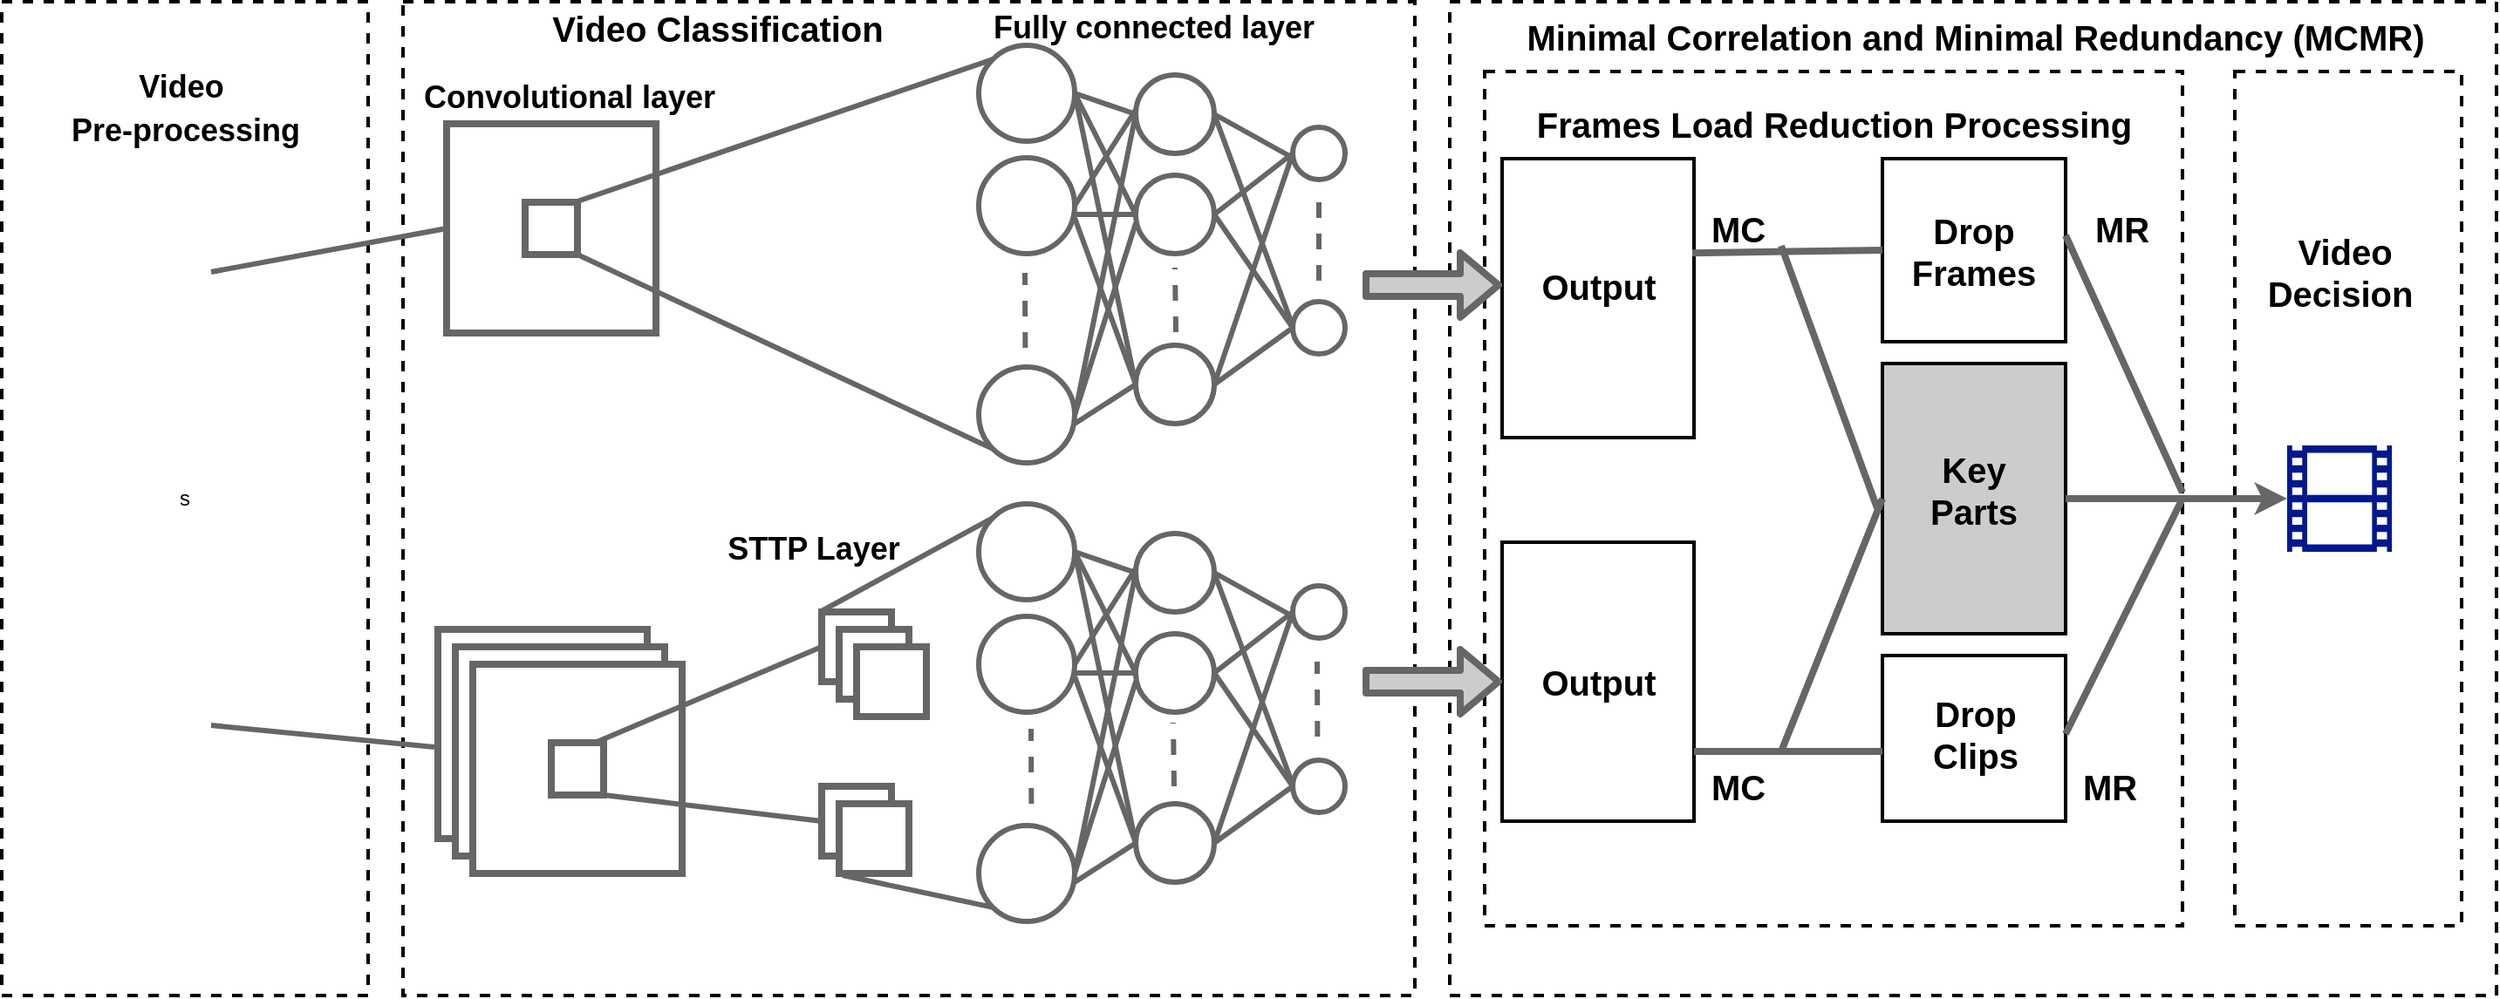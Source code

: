 <mxfile version="12.3.9" type="github" pages="1">
  <diagram id="9aRQ_FJ3pqlZN3OCUV4T" name="Page-1">
    <mxGraphModel dx="1422" dy="713" grid="1" gridSize="10" guides="1" tooltips="1" connect="1" arrows="1" fold="1" page="1" pageScale="1" pageWidth="850" pageHeight="1100" math="0" shadow="0">
      <root>
        <mxCell id="0"/>
        <mxCell id="1" parent="0"/>
        <mxCell id="SgzHFonspakYT7Ol492Q-2" value="s" style="rounded=0;whiteSpace=wrap;html=1;dashed=1;strokeWidth=2;" parent="1" vertex="1">
          <mxGeometry x="10" y="20" width="210" height="570" as="geometry"/>
        </mxCell>
        <mxCell id="SgzHFonspakYT7Ol492Q-4" value="" style="rounded=0;whiteSpace=wrap;html=1;dashed=1;strokeWidth=2;" parent="1" vertex="1">
          <mxGeometry x="240" y="20" width="580" height="570" as="geometry"/>
        </mxCell>
        <mxCell id="SgzHFonspakYT7Ol492Q-5" value="" style="rounded=0;whiteSpace=wrap;html=1;dashed=1;strokeWidth=2;" parent="1" vertex="1">
          <mxGeometry x="840" y="20" width="600" height="570" as="geometry"/>
        </mxCell>
        <mxCell id="SgzHFonspakYT7Ol492Q-6" value="" style="shape=image;html=1;verticalAlign=top;verticalLabelPosition=bottom;labelBackgroundColor=#ffffff;imageAspect=0;aspect=fixed;image=https://cdn1.iconfinder.com/data/icons/material-core/18/theaters-128.png;dashed=1;strokeWidth=2;" parent="1" vertex="1">
          <mxGeometry x="80" y="150" width="50" height="50" as="geometry"/>
        </mxCell>
        <mxCell id="SgzHFonspakYT7Ol492Q-7" value="" style="shape=image;html=1;verticalAlign=top;verticalLabelPosition=bottom;labelBackgroundColor=#ffffff;imageAspect=0;aspect=fixed;image=https://cdn1.iconfinder.com/data/icons/material-core/18/theaters-128.png;dashed=1;strokeWidth=2;" parent="1" vertex="1">
          <mxGeometry x="80" y="215" width="50" height="50" as="geometry"/>
        </mxCell>
        <mxCell id="SgzHFonspakYT7Ol492Q-8" value="" style="shape=image;html=1;verticalAlign=top;verticalLabelPosition=bottom;labelBackgroundColor=#ffffff;imageAspect=0;aspect=fixed;image=https://cdn1.iconfinder.com/data/icons/material-core/18/theaters-128.png;dashed=1;strokeWidth=2;" parent="1" vertex="1">
          <mxGeometry x="80" y="280" width="50" height="50" as="geometry"/>
        </mxCell>
        <mxCell id="SgzHFonspakYT7Ol492Q-10" value="" style="shape=image;html=1;verticalAlign=top;verticalLabelPosition=bottom;labelBackgroundColor=#ffffff;imageAspect=0;aspect=fixed;image=https://cdn1.iconfinder.com/data/icons/material-core/18/theaters-128.png;dashed=1;strokeWidth=2;" parent="1" vertex="1">
          <mxGeometry x="80" y="345" width="50" height="50" as="geometry"/>
        </mxCell>
        <mxCell id="SgzHFonspakYT7Ol492Q-11" value="" style="shape=image;html=1;verticalAlign=top;verticalLabelPosition=bottom;labelBackgroundColor=#ffffff;imageAspect=0;aspect=fixed;image=https://cdn1.iconfinder.com/data/icons/material-core/18/theaters-128.png;dashed=1;strokeWidth=2;" parent="1" vertex="1">
          <mxGeometry x="80" y="410" width="50" height="50" as="geometry"/>
        </mxCell>
        <mxCell id="SgzHFonspakYT7Ol492Q-12" value="&lt;b&gt;&lt;font style=&quot;font-size: 18px&quot;&gt;Video&amp;nbsp;&lt;br&gt;Pre-processing&lt;/font&gt;&lt;/b&gt;" style="text;html=1;resizable=0;autosize=1;align=center;verticalAlign=middle;points=[];fillColor=none;strokeColor=none;rounded=0;dashed=1;fontSize=20;" parent="1" vertex="1">
          <mxGeometry x="40" y="50" width="150" height="60" as="geometry"/>
        </mxCell>
        <mxCell id="SgzHFonspakYT7Ol492Q-15" value="" style="rounded=0;whiteSpace=wrap;html=1;dashed=1;strokeWidth=2;" parent="1" vertex="1">
          <mxGeometry x="1290" y="60" width="130" height="490" as="geometry"/>
        </mxCell>
        <mxCell id="SgzHFonspakYT7Ol492Q-16" value="" style="rounded=0;whiteSpace=wrap;html=1;dashed=1;strokeWidth=2;" parent="1" vertex="1">
          <mxGeometry x="860" y="60" width="400" height="490" as="geometry"/>
        </mxCell>
        <mxCell id="SgzHFonspakYT7Ol492Q-17" value="" style="aspect=fixed;pointerEvents=1;shadow=0;dashed=0;html=1;strokeColor=none;labelPosition=center;verticalLabelPosition=bottom;verticalAlign=top;align=center;fillColor=#00188D;shape=mxgraph.mscae.general.video" parent="1" vertex="1">
          <mxGeometry x="1320" y="274.5" width="60" height="61" as="geometry"/>
        </mxCell>
        <mxCell id="SgzHFonspakYT7Ol492Q-18" value="&lt;b&gt;&amp;nbsp;Video &lt;br&gt;Decision&lt;br&gt;&lt;/b&gt;" style="text;html=1;resizable=0;autosize=1;align=center;verticalAlign=middle;points=[];fillColor=none;strokeColor=none;rounded=0;dashed=1;fontSize=20;" parent="1" vertex="1">
          <mxGeometry x="1300" y="150" width="100" height="50" as="geometry"/>
        </mxCell>
        <mxCell id="SgzHFonspakYT7Ol492Q-19" value="" style="rounded=0;whiteSpace=wrap;html=1;strokeWidth=2;" parent="1" vertex="1">
          <mxGeometry x="870" y="110" width="110" height="160" as="geometry"/>
        </mxCell>
        <mxCell id="SgzHFonspakYT7Ol492Q-20" value="" style="rounded=0;whiteSpace=wrap;html=1;strokeWidth=2;" parent="1" vertex="1">
          <mxGeometry x="870" y="330" width="110" height="160" as="geometry"/>
        </mxCell>
        <mxCell id="SgzHFonspakYT7Ol492Q-21" value="" style="rounded=0;whiteSpace=wrap;html=1;strokeWidth=2;fillColor=#CCCCCC;" parent="1" vertex="1">
          <mxGeometry x="1088" y="227.5" width="105" height="155" as="geometry"/>
        </mxCell>
        <mxCell id="SgzHFonspakYT7Ol492Q-22" value="" style="rounded=0;whiteSpace=wrap;html=1;strokeWidth=2;" parent="1" vertex="1">
          <mxGeometry x="1088" y="395" width="105" height="95" as="geometry"/>
        </mxCell>
        <mxCell id="SgzHFonspakYT7Ol492Q-23" value="" style="rounded=0;whiteSpace=wrap;html=1;strokeWidth=2;" parent="1" vertex="1">
          <mxGeometry x="1088" y="110" width="105" height="105" as="geometry"/>
        </mxCell>
        <mxCell id="SgzHFonspakYT7Ol492Q-24" value="&lt;font style=&quot;font-size: 20px&quot;&gt;&lt;b&gt;Drop&lt;br&gt;Frames&lt;/b&gt;&lt;/font&gt;" style="text;html=1;resizable=0;autosize=1;align=center;verticalAlign=middle;points=[];fillColor=none;strokeColor=none;rounded=0;dashed=1;" parent="1" vertex="1">
          <mxGeometry x="1095" y="142.5" width="90" height="40" as="geometry"/>
        </mxCell>
        <mxCell id="SgzHFonspakYT7Ol492Q-25" value="&lt;font style=&quot;font-size: 20px&quot;&gt;&lt;b&gt;Drop&lt;br&gt;Clips&lt;/b&gt;&lt;/font&gt;" style="text;html=1;resizable=0;autosize=1;align=center;verticalAlign=middle;points=[];fillColor=none;strokeColor=none;rounded=0;" parent="1" vertex="1">
          <mxGeometry x="1110.5" y="420" width="60" height="40" as="geometry"/>
        </mxCell>
        <mxCell id="SgzHFonspakYT7Ol492Q-26" value="&lt;font style=&quot;font-size: 20px&quot;&gt;&lt;b&gt;Key &lt;br&gt;Parts&lt;/b&gt;&lt;/font&gt;" style="text;html=1;resizable=0;autosize=1;align=center;verticalAlign=middle;points=[];fillColor=none;strokeColor=none;rounded=0;" parent="1" vertex="1">
          <mxGeometry x="1105" y="280" width="70" height="40" as="geometry"/>
        </mxCell>
        <mxCell id="SgzHFonspakYT7Ol492Q-27" value="" style="endArrow=classic;html=1;entryX=0;entryY=0.5;entryDx=0;entryDy=0;entryPerimeter=0;strokeWidth=4;strokeColor=#666666;" parent="1" target="SgzHFonspakYT7Ol492Q-17" edge="1">
          <mxGeometry width="50" height="50" relative="1" as="geometry">
            <mxPoint x="1193" y="305" as="sourcePoint"/>
            <mxPoint x="1243" y="255" as="targetPoint"/>
            <Array as="points"/>
          </mxGeometry>
        </mxCell>
        <mxCell id="SgzHFonspakYT7Ol492Q-29" value="" style="endArrow=none;html=1;strokeColor=#666666;strokeWidth=4;" parent="1" edge="1">
          <mxGeometry width="50" height="50" relative="1" as="geometry">
            <mxPoint x="1193" y="154" as="sourcePoint"/>
            <mxPoint x="1260" y="301.5" as="targetPoint"/>
          </mxGeometry>
        </mxCell>
        <mxCell id="SgzHFonspakYT7Ol492Q-30" value="" style="endArrow=none;html=1;strokeColor=#666666;strokeWidth=4;" parent="1" edge="1">
          <mxGeometry width="50" height="50" relative="1" as="geometry">
            <mxPoint x="1193" y="440" as="sourcePoint"/>
            <mxPoint x="1260" y="305" as="targetPoint"/>
          </mxGeometry>
        </mxCell>
        <mxCell id="SgzHFonspakYT7Ol492Q-33" value="" style="endArrow=none;html=1;strokeColor=#666666;strokeWidth=4;entryX=0;entryY=0.5;entryDx=0;entryDy=0;exitX=0.991;exitY=0.338;exitDx=0;exitDy=0;exitPerimeter=0;" parent="1" source="SgzHFonspakYT7Ol492Q-19" target="SgzHFonspakYT7Ol492Q-23" edge="1">
          <mxGeometry width="50" height="50" relative="1" as="geometry">
            <mxPoint x="980" y="192.5" as="sourcePoint"/>
            <mxPoint x="1030" y="142.5" as="targetPoint"/>
          </mxGeometry>
        </mxCell>
        <mxCell id="SgzHFonspakYT7Ol492Q-34" value="" style="endArrow=none;html=1;strokeColor=#666666;strokeWidth=4;exitX=1;exitY=0.75;exitDx=0;exitDy=0;" parent="1" source="SgzHFonspakYT7Ol492Q-20" edge="1">
          <mxGeometry width="50" height="50" relative="1" as="geometry">
            <mxPoint x="1038" y="500" as="sourcePoint"/>
            <mxPoint x="1088" y="450" as="targetPoint"/>
          </mxGeometry>
        </mxCell>
        <mxCell id="SgzHFonspakYT7Ol492Q-35" value="" style="endArrow=none;html=1;strokeColor=#666666;strokeWidth=4;" parent="1" edge="1">
          <mxGeometry width="50" height="50" relative="1" as="geometry">
            <mxPoint x="1030" y="450" as="sourcePoint"/>
            <mxPoint x="1088" y="305" as="targetPoint"/>
          </mxGeometry>
        </mxCell>
        <mxCell id="SgzHFonspakYT7Ol492Q-36" value="" style="endArrow=none;html=1;strokeColor=#666666;strokeWidth=4;" parent="1" edge="1">
          <mxGeometry width="50" height="50" relative="1" as="geometry">
            <mxPoint x="1030" y="160" as="sourcePoint"/>
            <mxPoint x="1085" y="310.5" as="targetPoint"/>
          </mxGeometry>
        </mxCell>
        <mxCell id="SgzHFonspakYT7Ol492Q-37" value="&lt;b&gt;&lt;font style=&quot;font-size: 20px&quot;&gt;MC&lt;/font&gt;&lt;/b&gt;" style="text;html=1;resizable=0;autosize=1;align=center;verticalAlign=middle;points=[];fillColor=none;strokeColor=none;rounded=0;" parent="1" vertex="1">
          <mxGeometry x="980" y="460" width="50" height="20" as="geometry"/>
        </mxCell>
        <mxCell id="SgzHFonspakYT7Ol492Q-38" value="&lt;b&gt;&lt;font style=&quot;font-size: 20px&quot;&gt;MC&lt;/font&gt;&lt;/b&gt;" style="text;html=1;resizable=0;autosize=1;align=center;verticalAlign=middle;points=[];fillColor=none;strokeColor=none;rounded=0;" parent="1" vertex="1">
          <mxGeometry x="980" y="140" width="50" height="20" as="geometry"/>
        </mxCell>
        <mxCell id="SgzHFonspakYT7Ol492Q-39" value="&lt;b&gt;&lt;font style=&quot;font-size: 20px&quot;&gt;Minimal Correlation and Minimal Redundancy (MCMR)&lt;/font&gt;&lt;/b&gt;" style="text;html=1;resizable=0;autosize=1;align=center;verticalAlign=middle;points=[];fillColor=none;strokeColor=none;rounded=0;" parent="1" vertex="1">
          <mxGeometry x="875.5" y="30" width="530" height="20" as="geometry"/>
        </mxCell>
        <mxCell id="SgzHFonspakYT7Ol492Q-40" value="&lt;b&gt;&lt;font style=&quot;font-size: 20px&quot;&gt;MR&lt;/font&gt;&lt;/b&gt;" style="text;html=1;resizable=0;autosize=1;align=center;verticalAlign=middle;points=[];fillColor=none;strokeColor=none;rounded=0;" parent="1" vertex="1">
          <mxGeometry x="1200" y="140" width="50" height="20" as="geometry"/>
        </mxCell>
        <mxCell id="SgzHFonspakYT7Ol492Q-41" value="&lt;b&gt;&lt;font style=&quot;font-size: 20px&quot;&gt;MR&lt;/font&gt;&lt;/b&gt;" style="text;html=1;resizable=0;autosize=1;align=center;verticalAlign=middle;points=[];fillColor=none;strokeColor=none;rounded=0;" parent="1" vertex="1">
          <mxGeometry x="1193" y="460" width="50" height="20" as="geometry"/>
        </mxCell>
        <mxCell id="SgzHFonspakYT7Ol492Q-42" value="&lt;b&gt;&lt;font style=&quot;font-size: 20px&quot;&gt;Frames Load Reduction Processing&lt;br&gt;&lt;/font&gt;&lt;/b&gt;" style="text;html=1;resizable=0;autosize=1;align=center;verticalAlign=middle;points=[];fillColor=none;strokeColor=none;rounded=0;" parent="1" vertex="1">
          <mxGeometry x="880" y="80" width="360" height="20" as="geometry"/>
        </mxCell>
        <mxCell id="SgzHFonspakYT7Ol492Q-43" value="&lt;font style=&quot;font-size: 20px&quot;&gt;&lt;b&gt;Output&lt;/b&gt;&lt;/font&gt;" style="text;html=1;resizable=0;autosize=1;align=center;verticalAlign=middle;points=[];fillColor=none;strokeColor=none;rounded=0;" parent="1" vertex="1">
          <mxGeometry x="885" y="172.5" width="80" height="20" as="geometry"/>
        </mxCell>
        <mxCell id="SgzHFonspakYT7Ol492Q-44" value="&lt;font style=&quot;font-size: 20px&quot;&gt;&lt;b&gt;Output&lt;/b&gt;&lt;/font&gt;" style="text;html=1;resizable=0;autosize=1;align=center;verticalAlign=middle;points=[];fillColor=none;strokeColor=none;rounded=0;" parent="1" vertex="1">
          <mxGeometry x="885" y="400" width="80" height="20" as="geometry"/>
        </mxCell>
        <mxCell id="SgzHFonspakYT7Ol492Q-45" value="" style="shape=flexArrow;endArrow=classic;html=1;strokeColor=#666666;strokeWidth=4;entryX=0;entryY=0.5;entryDx=0;entryDy=0;fillColor=#CCCCCC;" parent="1" target="SgzHFonspakYT7Ol492Q-20" edge="1">
          <mxGeometry width="50" height="50" relative="1" as="geometry">
            <mxPoint x="790" y="410" as="sourcePoint"/>
            <mxPoint x="670" y="274.5" as="targetPoint"/>
          </mxGeometry>
        </mxCell>
        <mxCell id="SgzHFonspakYT7Ol492Q-46" value="" style="shape=flexArrow;endArrow=classic;html=1;strokeColor=#666666;strokeWidth=4;entryX=0;entryY=0.5;entryDx=0;entryDy=0;fillColor=#CCCCCC;" parent="1" edge="1">
          <mxGeometry width="50" height="50" relative="1" as="geometry">
            <mxPoint x="790" y="182.5" as="sourcePoint"/>
            <mxPoint x="870" y="182.5" as="targetPoint"/>
          </mxGeometry>
        </mxCell>
        <mxCell id="x2tbQ2j6N7TAunjilf-A-1" value="" style="rounded=0;whiteSpace=wrap;html=1;strokeWidth=4;strokeColor=#666666;" parent="1" vertex="1">
          <mxGeometry x="260" y="380" width="120" height="120" as="geometry"/>
        </mxCell>
        <mxCell id="x2tbQ2j6N7TAunjilf-A-2" value="" style="rounded=0;whiteSpace=wrap;html=1;strokeWidth=4;strokeColor=#666666;" parent="1" vertex="1">
          <mxGeometry x="270" y="390" width="120" height="120" as="geometry"/>
        </mxCell>
        <mxCell id="x2tbQ2j6N7TAunjilf-A-3" value="" style="rounded=0;whiteSpace=wrap;html=1;strokeWidth=4;strokeColor=#666666;" parent="1" vertex="1">
          <mxGeometry x="280" y="400" width="120" height="120" as="geometry"/>
        </mxCell>
        <mxCell id="x2tbQ2j6N7TAunjilf-A-4" value="" style="rounded=0;whiteSpace=wrap;html=1;strokeWidth=4;strokeColor=#666666;" parent="1" vertex="1">
          <mxGeometry x="265" y="90" width="120" height="120" as="geometry"/>
        </mxCell>
        <mxCell id="x2tbQ2j6N7TAunjilf-A-5" value="" style="rounded=0;whiteSpace=wrap;html=1;strokeWidth=4;strokeColor=#666666;" parent="1" vertex="1">
          <mxGeometry x="325" y="445" width="30" height="30" as="geometry"/>
        </mxCell>
        <mxCell id="x2tbQ2j6N7TAunjilf-A-6" value="" style="rounded=0;whiteSpace=wrap;html=1;strokeWidth=4;strokeColor=#666666;" parent="1" vertex="1">
          <mxGeometry x="310" y="135" width="30" height="30" as="geometry"/>
        </mxCell>
        <mxCell id="x2tbQ2j6N7TAunjilf-A-8" value="" style="endArrow=none;html=1;strokeColor=#666666;strokeWidth=3;exitX=1;exitY=0.5;exitDx=0;exitDy=0;entryX=0;entryY=0.5;entryDx=0;entryDy=0;" parent="1" source="SgzHFonspakYT7Ol492Q-6" target="x2tbQ2j6N7TAunjilf-A-4" edge="1">
          <mxGeometry width="50" height="50" relative="1" as="geometry">
            <mxPoint x="220" y="285" as="sourcePoint"/>
            <mxPoint x="278" y="140" as="targetPoint"/>
          </mxGeometry>
        </mxCell>
        <mxCell id="x2tbQ2j6N7TAunjilf-A-9" value="" style="endArrow=none;html=1;strokeColor=#666666;strokeWidth=3;exitX=1;exitY=0.5;exitDx=0;exitDy=0;" parent="1" source="SgzHFonspakYT7Ol492Q-11" edge="1">
          <mxGeometry width="50" height="50" relative="1" as="geometry">
            <mxPoint x="200" y="592.5" as="sourcePoint"/>
            <mxPoint x="258" y="447.5" as="targetPoint"/>
          </mxGeometry>
        </mxCell>
        <mxCell id="x2tbQ2j6N7TAunjilf-A-12" value="" style="rounded=0;whiteSpace=wrap;html=1;strokeWidth=4;strokeColor=#666666;" parent="1" vertex="1">
          <mxGeometry x="480" y="470" width="40" height="40" as="geometry"/>
        </mxCell>
        <mxCell id="x2tbQ2j6N7TAunjilf-A-15" value="" style="rounded=0;whiteSpace=wrap;html=1;strokeWidth=4;strokeColor=#666666;" parent="1" vertex="1">
          <mxGeometry x="480" y="370" width="40" height="40" as="geometry"/>
        </mxCell>
        <mxCell id="x2tbQ2j6N7TAunjilf-A-16" value="" style="rounded=0;whiteSpace=wrap;html=1;strokeWidth=4;strokeColor=#666666;" parent="1" vertex="1">
          <mxGeometry x="490" y="380" width="40" height="40" as="geometry"/>
        </mxCell>
        <mxCell id="x2tbQ2j6N7TAunjilf-A-17" value="" style="rounded=0;whiteSpace=wrap;html=1;strokeWidth=4;strokeColor=#666666;" parent="1" vertex="1">
          <mxGeometry x="500" y="390" width="40" height="40" as="geometry"/>
        </mxCell>
        <mxCell id="x2tbQ2j6N7TAunjilf-A-18" value="" style="rounded=0;whiteSpace=wrap;html=1;strokeWidth=4;strokeColor=#666666;" parent="1" vertex="1">
          <mxGeometry x="490" y="480" width="40" height="40" as="geometry"/>
        </mxCell>
        <mxCell id="x2tbQ2j6N7TAunjilf-A-19" value="" style="endArrow=none;html=1;strokeColor=#666666;strokeWidth=3;exitX=1;exitY=1;exitDx=0;exitDy=0;exitPerimeter=0;" parent="1" source="x2tbQ2j6N7TAunjilf-A-5" edge="1">
          <mxGeometry width="50" height="50" relative="1" as="geometry">
            <mxPoint x="352" y="477.5" as="sourcePoint"/>
            <mxPoint x="480" y="490" as="targetPoint"/>
          </mxGeometry>
        </mxCell>
        <mxCell id="x2tbQ2j6N7TAunjilf-A-20" value="" style="endArrow=none;html=1;strokeColor=#666666;strokeWidth=3;" parent="1" edge="1">
          <mxGeometry width="50" height="50" relative="1" as="geometry">
            <mxPoint x="350" y="445" as="sourcePoint"/>
            <mxPoint x="480" y="390" as="targetPoint"/>
          </mxGeometry>
        </mxCell>
        <mxCell id="x2tbQ2j6N7TAunjilf-A-21" value="" style="endArrow=none;html=1;strokeColor=#666666;strokeWidth=3;exitX=1;exitY=0.5;exitDx=0;exitDy=0;entryX=0;entryY=0.5;entryDx=0;entryDy=0;" parent="1" source="x2tbQ2j6N7TAunjilf-A-24" target="x2tbQ2j6N7TAunjilf-A-30" edge="1">
          <mxGeometry width="50" height="50" relative="1" as="geometry">
            <mxPoint x="625" y="342.5" as="sourcePoint"/>
            <mxPoint x="753" y="355" as="targetPoint"/>
          </mxGeometry>
        </mxCell>
        <mxCell id="x2tbQ2j6N7TAunjilf-A-22" value="" style="endArrow=none;html=1;strokeColor=#666666;strokeWidth=3;exitX=1;exitY=0.5;exitDx=0;exitDy=0;entryX=0;entryY=0.5;entryDx=0;entryDy=0;" parent="1" target="x2tbQ2j6N7TAunjilf-A-31" edge="1">
          <mxGeometry width="50" height="50" relative="1" as="geometry">
            <mxPoint x="622.5" y="405" as="sourcePoint"/>
            <mxPoint x="757.5" y="415" as="targetPoint"/>
          </mxGeometry>
        </mxCell>
        <mxCell id="x2tbQ2j6N7TAunjilf-A-23" value="" style="endArrow=none;html=1;strokeColor=#666666;strokeWidth=3;exitX=1;exitY=0.5;exitDx=0;exitDy=0;entryX=0;entryY=0.5;entryDx=0;entryDy=0;" parent="1" target="x2tbQ2j6N7TAunjilf-A-32" edge="1">
          <mxGeometry width="50" height="50" relative="1" as="geometry">
            <mxPoint x="625" y="525" as="sourcePoint"/>
            <mxPoint x="753" y="537.5" as="targetPoint"/>
          </mxGeometry>
        </mxCell>
        <mxCell id="x2tbQ2j6N7TAunjilf-A-24" value="" style="ellipse;whiteSpace=wrap;html=1;aspect=fixed;strokeWidth=3;strokeColor=#666666;" parent="1" vertex="1">
          <mxGeometry x="570" y="308" width="55" height="55" as="geometry"/>
        </mxCell>
        <mxCell id="x2tbQ2j6N7TAunjilf-A-28" value="" style="ellipse;whiteSpace=wrap;html=1;aspect=fixed;strokeWidth=3;strokeColor=#666666;" parent="1" vertex="1">
          <mxGeometry x="570" y="372.5" width="55" height="55" as="geometry"/>
        </mxCell>
        <mxCell id="x2tbQ2j6N7TAunjilf-A-29" value="" style="ellipse;whiteSpace=wrap;html=1;aspect=fixed;strokeWidth=3;strokeColor=#666666;" parent="1" vertex="1">
          <mxGeometry x="570" y="492.5" width="55" height="55" as="geometry"/>
        </mxCell>
        <mxCell id="x2tbQ2j6N7TAunjilf-A-30" value="" style="ellipse;whiteSpace=wrap;html=1;aspect=fixed;strokeWidth=3;strokeColor=#666666;" parent="1" vertex="1">
          <mxGeometry x="660" y="325" width="45" height="45" as="geometry"/>
        </mxCell>
        <mxCell id="x2tbQ2j6N7TAunjilf-A-31" value="" style="ellipse;whiteSpace=wrap;html=1;aspect=fixed;strokeWidth=3;strokeColor=#666666;" parent="1" vertex="1">
          <mxGeometry x="660" y="382.5" width="45" height="45" as="geometry"/>
        </mxCell>
        <mxCell id="x2tbQ2j6N7TAunjilf-A-32" value="" style="ellipse;whiteSpace=wrap;html=1;aspect=fixed;strokeWidth=3;strokeColor=#666666;" parent="1" vertex="1">
          <mxGeometry x="660" y="480" width="45" height="45" as="geometry"/>
        </mxCell>
        <mxCell id="x2tbQ2j6N7TAunjilf-A-33" value="" style="ellipse;whiteSpace=wrap;html=1;aspect=fixed;strokeWidth=3;strokeColor=#666666;" parent="1" vertex="1">
          <mxGeometry x="750" y="355" width="30" height="30" as="geometry"/>
        </mxCell>
        <mxCell id="x2tbQ2j6N7TAunjilf-A-34" value="" style="ellipse;whiteSpace=wrap;html=1;aspect=fixed;strokeWidth=3;strokeColor=#666666;" parent="1" vertex="1">
          <mxGeometry x="750" y="455" width="30" height="30" as="geometry"/>
        </mxCell>
        <mxCell id="x2tbQ2j6N7TAunjilf-A-37" value="" style="endArrow=none;html=1;strokeColor=#666666;strokeWidth=3;entryX=0;entryY=0.5;entryDx=0;entryDy=0;exitX=1;exitY=0.5;exitDx=0;exitDy=0;" parent="1" source="x2tbQ2j6N7TAunjilf-A-24" edge="1">
          <mxGeometry width="50" height="50" relative="1" as="geometry">
            <mxPoint x="626" y="350" as="sourcePoint"/>
            <mxPoint x="660" y="405" as="targetPoint"/>
          </mxGeometry>
        </mxCell>
        <mxCell id="x2tbQ2j6N7TAunjilf-A-39" value="" style="endArrow=none;html=1;strokeColor=#666666;strokeWidth=3;exitX=1;exitY=0.5;exitDx=0;exitDy=0;entryX=0;entryY=0.5;entryDx=0;entryDy=0;" parent="1" source="x2tbQ2j6N7TAunjilf-A-24" target="x2tbQ2j6N7TAunjilf-A-32" edge="1">
          <mxGeometry width="50" height="50" relative="1" as="geometry">
            <mxPoint x="630" y="340" as="sourcePoint"/>
            <mxPoint x="655" y="500" as="targetPoint"/>
          </mxGeometry>
        </mxCell>
        <mxCell id="x2tbQ2j6N7TAunjilf-A-41" value="" style="endArrow=none;html=1;strokeColor=#666666;strokeWidth=3;exitX=1;exitY=0.5;exitDx=0;exitDy=0;entryX=0;entryY=0.5;entryDx=0;entryDy=0;" parent="1" source="x2tbQ2j6N7TAunjilf-A-28" edge="1">
          <mxGeometry width="50" height="50" relative="1" as="geometry">
            <mxPoint x="625" y="367.5" as="sourcePoint"/>
            <mxPoint x="660" y="345" as="targetPoint"/>
          </mxGeometry>
        </mxCell>
        <mxCell id="x2tbQ2j6N7TAunjilf-A-43" value="" style="endArrow=none;html=1;strokeColor=#666666;strokeWidth=3;exitX=1;exitY=0.627;exitDx=0;exitDy=0;entryX=0;entryY=0.5;entryDx=0;entryDy=0;exitPerimeter=0;" parent="1" source="x2tbQ2j6N7TAunjilf-A-28" target="x2tbQ2j6N7TAunjilf-A-32" edge="1">
          <mxGeometry width="50" height="50" relative="1" as="geometry">
            <mxPoint x="597.5" y="480" as="sourcePoint"/>
            <mxPoint x="632.5" y="457.5" as="targetPoint"/>
          </mxGeometry>
        </mxCell>
        <mxCell id="x2tbQ2j6N7TAunjilf-A-44" value="" style="endArrow=none;html=1;strokeColor=#666666;strokeWidth=3;exitX=1;exitY=0.5;exitDx=0;exitDy=0;" parent="1" source="x2tbQ2j6N7TAunjilf-A-29" edge="1">
          <mxGeometry width="50" height="50" relative="1" as="geometry">
            <mxPoint x="590" y="477.5" as="sourcePoint"/>
            <mxPoint x="660" y="410" as="targetPoint"/>
          </mxGeometry>
        </mxCell>
        <mxCell id="x2tbQ2j6N7TAunjilf-A-45" value="" style="endArrow=none;html=1;strokeColor=#666666;strokeWidth=3;exitX=1;exitY=0.5;exitDx=0;exitDy=0;entryX=0;entryY=0.5;entryDx=0;entryDy=0;" parent="1" source="x2tbQ2j6N7TAunjilf-A-29" target="x2tbQ2j6N7TAunjilf-A-30" edge="1">
          <mxGeometry width="50" height="50" relative="1" as="geometry">
            <mxPoint x="580" y="480" as="sourcePoint"/>
            <mxPoint x="615" y="457.5" as="targetPoint"/>
          </mxGeometry>
        </mxCell>
        <mxCell id="x2tbQ2j6N7TAunjilf-A-46" value="" style="endArrow=none;html=1;strokeColor=#666666;strokeWidth=3;exitX=1;exitY=0.5;exitDx=0;exitDy=0;entryX=0;entryY=0.5;entryDx=0;entryDy=0;" parent="1" source="x2tbQ2j6N7TAunjilf-A-30" edge="1">
          <mxGeometry width="50" height="50" relative="1" as="geometry">
            <mxPoint x="715" y="395" as="sourcePoint"/>
            <mxPoint x="750" y="372.5" as="targetPoint"/>
          </mxGeometry>
        </mxCell>
        <mxCell id="x2tbQ2j6N7TAunjilf-A-47" value="" style="endArrow=none;html=1;strokeColor=#666666;strokeWidth=3;exitX=1;exitY=0.5;exitDx=0;exitDy=0;entryX=0;entryY=0.5;entryDx=0;entryDy=0;" parent="1" source="x2tbQ2j6N7TAunjilf-A-30" edge="1">
          <mxGeometry width="50" height="50" relative="1" as="geometry">
            <mxPoint x="715" y="491.5" as="sourcePoint"/>
            <mxPoint x="750" y="469" as="targetPoint"/>
          </mxGeometry>
        </mxCell>
        <mxCell id="x2tbQ2j6N7TAunjilf-A-48" value="" style="endArrow=none;html=1;strokeColor=#666666;strokeWidth=3;exitX=1;exitY=0.5;exitDx=0;exitDy=0;entryX=0;entryY=0.5;entryDx=0;entryDy=0;" parent="1" source="x2tbQ2j6N7TAunjilf-A-31" target="x2tbQ2j6N7TAunjilf-A-33" edge="1">
          <mxGeometry width="50" height="50" relative="1" as="geometry">
            <mxPoint x="687.5" y="460" as="sourcePoint"/>
            <mxPoint x="722.5" y="437.5" as="targetPoint"/>
          </mxGeometry>
        </mxCell>
        <mxCell id="x2tbQ2j6N7TAunjilf-A-49" value="" style="endArrow=none;html=1;strokeColor=#666666;strokeWidth=3;exitX=1;exitY=0.5;exitDx=0;exitDy=0;entryX=0;entryY=0.5;entryDx=0;entryDy=0;" parent="1" source="x2tbQ2j6N7TAunjilf-A-31" target="x2tbQ2j6N7TAunjilf-A-34" edge="1">
          <mxGeometry width="50" height="50" relative="1" as="geometry">
            <mxPoint x="700" y="472.5" as="sourcePoint"/>
            <mxPoint x="735" y="450" as="targetPoint"/>
          </mxGeometry>
        </mxCell>
        <mxCell id="x2tbQ2j6N7TAunjilf-A-51" value="" style="endArrow=none;html=1;strokeColor=#666666;strokeWidth=3;exitX=1;exitY=0.5;exitDx=0;exitDy=0;entryX=0;entryY=0.5;entryDx=0;entryDy=0;" parent="1" source="x2tbQ2j6N7TAunjilf-A-32" edge="1">
          <mxGeometry width="50" height="50" relative="1" as="geometry">
            <mxPoint x="715" y="492.5" as="sourcePoint"/>
            <mxPoint x="750" y="470" as="targetPoint"/>
          </mxGeometry>
        </mxCell>
        <mxCell id="x2tbQ2j6N7TAunjilf-A-52" value="" style="endArrow=none;html=1;strokeColor=#666666;strokeWidth=3;exitX=-0.025;exitY=0;exitDx=0;exitDy=0;entryX=0;entryY=0;entryDx=0;entryDy=0;exitPerimeter=0;" parent="1" source="x2tbQ2j6N7TAunjilf-A-15" target="x2tbQ2j6N7TAunjilf-A-24" edge="1">
          <mxGeometry width="50" height="50" relative="1" as="geometry">
            <mxPoint x="522.5" y="322.5" as="sourcePoint"/>
            <mxPoint x="557.5" y="300" as="targetPoint"/>
          </mxGeometry>
        </mxCell>
        <mxCell id="x2tbQ2j6N7TAunjilf-A-54" value="" style="endArrow=none;html=1;strokeColor=#666666;strokeWidth=3;exitX=0.05;exitY=1.025;exitDx=0;exitDy=0;entryX=0;entryY=1;entryDx=0;entryDy=0;exitPerimeter=0;" parent="1" source="x2tbQ2j6N7TAunjilf-A-18" target="x2tbQ2j6N7TAunjilf-A-29" edge="1">
          <mxGeometry width="50" height="50" relative="1" as="geometry">
            <mxPoint x="535" y="542.5" as="sourcePoint"/>
            <mxPoint x="570" y="520" as="targetPoint"/>
          </mxGeometry>
        </mxCell>
        <mxCell id="x2tbQ2j6N7TAunjilf-A-55" value="" style="endArrow=none;html=1;strokeColor=#666666;strokeWidth=3;exitX=1;exitY=0.5;exitDx=0;exitDy=0;entryX=0;entryY=0.5;entryDx=0;entryDy=0;" parent="1" source="x2tbQ2j6N7TAunjilf-A-32" target="x2tbQ2j6N7TAunjilf-A-33" edge="1">
          <mxGeometry width="50" height="50" relative="1" as="geometry">
            <mxPoint x="687.5" y="472.5" as="sourcePoint"/>
            <mxPoint x="722.5" y="450" as="targetPoint"/>
          </mxGeometry>
        </mxCell>
        <mxCell id="x2tbQ2j6N7TAunjilf-A-110" value="" style="endArrow=none;html=1;strokeColor=#666666;strokeWidth=3;exitX=1;exitY=0.5;exitDx=0;exitDy=0;entryX=0;entryY=0.5;entryDx=0;entryDy=0;" parent="1" source="x2tbQ2j6N7TAunjilf-A-113" target="x2tbQ2j6N7TAunjilf-A-116" edge="1">
          <mxGeometry width="50" height="50" relative="1" as="geometry">
            <mxPoint x="625" y="79.5" as="sourcePoint"/>
            <mxPoint x="753" y="92" as="targetPoint"/>
          </mxGeometry>
        </mxCell>
        <mxCell id="x2tbQ2j6N7TAunjilf-A-111" value="" style="endArrow=none;html=1;strokeColor=#666666;strokeWidth=3;exitX=1;exitY=0.5;exitDx=0;exitDy=0;entryX=0;entryY=0.5;entryDx=0;entryDy=0;" parent="1" target="x2tbQ2j6N7TAunjilf-A-117" edge="1">
          <mxGeometry width="50" height="50" relative="1" as="geometry">
            <mxPoint x="622.5" y="142" as="sourcePoint"/>
            <mxPoint x="757.5" y="152" as="targetPoint"/>
          </mxGeometry>
        </mxCell>
        <mxCell id="x2tbQ2j6N7TAunjilf-A-112" value="" style="endArrow=none;html=1;strokeColor=#666666;strokeWidth=3;exitX=1;exitY=0.5;exitDx=0;exitDy=0;entryX=0;entryY=0.5;entryDx=0;entryDy=0;" parent="1" target="x2tbQ2j6N7TAunjilf-A-118" edge="1">
          <mxGeometry width="50" height="50" relative="1" as="geometry">
            <mxPoint x="625" y="262" as="sourcePoint"/>
            <mxPoint x="753" y="274.5" as="targetPoint"/>
          </mxGeometry>
        </mxCell>
        <mxCell id="x2tbQ2j6N7TAunjilf-A-113" value="" style="ellipse;whiteSpace=wrap;html=1;aspect=fixed;strokeWidth=3;strokeColor=#666666;" parent="1" vertex="1">
          <mxGeometry x="570" y="45" width="55" height="55" as="geometry"/>
        </mxCell>
        <mxCell id="x2tbQ2j6N7TAunjilf-A-114" value="" style="ellipse;whiteSpace=wrap;html=1;aspect=fixed;strokeWidth=3;strokeColor=#666666;" parent="1" vertex="1">
          <mxGeometry x="570" y="109.5" width="55" height="55" as="geometry"/>
        </mxCell>
        <mxCell id="x2tbQ2j6N7TAunjilf-A-115" value="" style="ellipse;whiteSpace=wrap;html=1;aspect=fixed;strokeWidth=3;strokeColor=#666666;" parent="1" vertex="1">
          <mxGeometry x="570" y="229.5" width="55" height="55" as="geometry"/>
        </mxCell>
        <mxCell id="x2tbQ2j6N7TAunjilf-A-116" value="" style="ellipse;whiteSpace=wrap;html=1;aspect=fixed;strokeWidth=3;strokeColor=#666666;" parent="1" vertex="1">
          <mxGeometry x="660" y="62" width="45" height="45" as="geometry"/>
        </mxCell>
        <mxCell id="x2tbQ2j6N7TAunjilf-A-117" value="" style="ellipse;whiteSpace=wrap;html=1;aspect=fixed;strokeWidth=3;strokeColor=#666666;" parent="1" vertex="1">
          <mxGeometry x="660" y="119.5" width="45" height="45" as="geometry"/>
        </mxCell>
        <mxCell id="x2tbQ2j6N7TAunjilf-A-118" value="" style="ellipse;whiteSpace=wrap;html=1;aspect=fixed;strokeWidth=3;strokeColor=#666666;" parent="1" vertex="1">
          <mxGeometry x="660" y="217" width="45" height="45" as="geometry"/>
        </mxCell>
        <mxCell id="x2tbQ2j6N7TAunjilf-A-119" value="" style="ellipse;whiteSpace=wrap;html=1;aspect=fixed;strokeWidth=3;strokeColor=#666666;" parent="1" vertex="1">
          <mxGeometry x="750" y="92" width="30" height="30" as="geometry"/>
        </mxCell>
        <mxCell id="x2tbQ2j6N7TAunjilf-A-120" value="" style="ellipse;whiteSpace=wrap;html=1;aspect=fixed;strokeWidth=3;strokeColor=#666666;" parent="1" vertex="1">
          <mxGeometry x="750" y="192" width="30" height="30" as="geometry"/>
        </mxCell>
        <mxCell id="x2tbQ2j6N7TAunjilf-A-121" value="" style="endArrow=none;html=1;strokeColor=#666666;strokeWidth=3;entryX=0;entryY=0.5;entryDx=0;entryDy=0;exitX=1;exitY=0.5;exitDx=0;exitDy=0;" parent="1" source="x2tbQ2j6N7TAunjilf-A-113" edge="1">
          <mxGeometry width="50" height="50" relative="1" as="geometry">
            <mxPoint x="626" y="87" as="sourcePoint"/>
            <mxPoint x="660" y="142" as="targetPoint"/>
          </mxGeometry>
        </mxCell>
        <mxCell id="x2tbQ2j6N7TAunjilf-A-122" value="" style="endArrow=none;html=1;strokeColor=#666666;strokeWidth=3;exitX=1;exitY=0.5;exitDx=0;exitDy=0;entryX=0;entryY=0.5;entryDx=0;entryDy=0;" parent="1" source="x2tbQ2j6N7TAunjilf-A-113" target="x2tbQ2j6N7TAunjilf-A-118" edge="1">
          <mxGeometry width="50" height="50" relative="1" as="geometry">
            <mxPoint x="630" y="77" as="sourcePoint"/>
            <mxPoint x="655" y="237" as="targetPoint"/>
          </mxGeometry>
        </mxCell>
        <mxCell id="x2tbQ2j6N7TAunjilf-A-123" value="" style="endArrow=none;html=1;strokeColor=#666666;strokeWidth=3;exitX=1;exitY=0.5;exitDx=0;exitDy=0;entryX=0;entryY=0.5;entryDx=0;entryDy=0;" parent="1" source="x2tbQ2j6N7TAunjilf-A-114" edge="1">
          <mxGeometry width="50" height="50" relative="1" as="geometry">
            <mxPoint x="625" y="104.5" as="sourcePoint"/>
            <mxPoint x="660" y="82" as="targetPoint"/>
          </mxGeometry>
        </mxCell>
        <mxCell id="x2tbQ2j6N7TAunjilf-A-124" value="" style="endArrow=none;html=1;strokeColor=#666666;strokeWidth=3;exitX=1;exitY=0.627;exitDx=0;exitDy=0;entryX=0;entryY=0.5;entryDx=0;entryDy=0;exitPerimeter=0;" parent="1" source="x2tbQ2j6N7TAunjilf-A-114" target="x2tbQ2j6N7TAunjilf-A-118" edge="1">
          <mxGeometry width="50" height="50" relative="1" as="geometry">
            <mxPoint x="597.5" y="217" as="sourcePoint"/>
            <mxPoint x="632.5" y="194.5" as="targetPoint"/>
          </mxGeometry>
        </mxCell>
        <mxCell id="x2tbQ2j6N7TAunjilf-A-125" value="" style="endArrow=none;html=1;strokeColor=#666666;strokeWidth=3;exitX=1;exitY=0.5;exitDx=0;exitDy=0;" parent="1" source="x2tbQ2j6N7TAunjilf-A-115" edge="1">
          <mxGeometry width="50" height="50" relative="1" as="geometry">
            <mxPoint x="590" y="214.5" as="sourcePoint"/>
            <mxPoint x="660" y="147" as="targetPoint"/>
          </mxGeometry>
        </mxCell>
        <mxCell id="x2tbQ2j6N7TAunjilf-A-126" value="" style="endArrow=none;html=1;strokeColor=#666666;strokeWidth=3;exitX=1;exitY=0.5;exitDx=0;exitDy=0;entryX=0;entryY=0.5;entryDx=0;entryDy=0;" parent="1" source="x2tbQ2j6N7TAunjilf-A-115" target="x2tbQ2j6N7TAunjilf-A-116" edge="1">
          <mxGeometry width="50" height="50" relative="1" as="geometry">
            <mxPoint x="580" y="217" as="sourcePoint"/>
            <mxPoint x="615" y="194.5" as="targetPoint"/>
          </mxGeometry>
        </mxCell>
        <mxCell id="x2tbQ2j6N7TAunjilf-A-127" value="" style="endArrow=none;html=1;strokeColor=#666666;strokeWidth=3;exitX=1;exitY=0.5;exitDx=0;exitDy=0;entryX=0;entryY=0.5;entryDx=0;entryDy=0;" parent="1" source="x2tbQ2j6N7TAunjilf-A-116" edge="1">
          <mxGeometry width="50" height="50" relative="1" as="geometry">
            <mxPoint x="715" y="132" as="sourcePoint"/>
            <mxPoint x="750" y="109.5" as="targetPoint"/>
          </mxGeometry>
        </mxCell>
        <mxCell id="x2tbQ2j6N7TAunjilf-A-128" value="" style="endArrow=none;html=1;strokeColor=#666666;strokeWidth=3;exitX=1;exitY=0.5;exitDx=0;exitDy=0;entryX=0;entryY=0.5;entryDx=0;entryDy=0;" parent="1" source="x2tbQ2j6N7TAunjilf-A-116" edge="1">
          <mxGeometry width="50" height="50" relative="1" as="geometry">
            <mxPoint x="715" y="228.5" as="sourcePoint"/>
            <mxPoint x="750" y="206" as="targetPoint"/>
          </mxGeometry>
        </mxCell>
        <mxCell id="x2tbQ2j6N7TAunjilf-A-129" value="" style="endArrow=none;html=1;strokeColor=#666666;strokeWidth=3;exitX=1;exitY=0.5;exitDx=0;exitDy=0;entryX=0;entryY=0.5;entryDx=0;entryDy=0;" parent="1" source="x2tbQ2j6N7TAunjilf-A-117" target="x2tbQ2j6N7TAunjilf-A-119" edge="1">
          <mxGeometry width="50" height="50" relative="1" as="geometry">
            <mxPoint x="687.5" y="197" as="sourcePoint"/>
            <mxPoint x="722.5" y="174.5" as="targetPoint"/>
          </mxGeometry>
        </mxCell>
        <mxCell id="x2tbQ2j6N7TAunjilf-A-130" value="" style="endArrow=none;html=1;strokeColor=#666666;strokeWidth=3;exitX=1;exitY=0.5;exitDx=0;exitDy=0;entryX=0;entryY=0.5;entryDx=0;entryDy=0;" parent="1" source="x2tbQ2j6N7TAunjilf-A-117" target="x2tbQ2j6N7TAunjilf-A-120" edge="1">
          <mxGeometry width="50" height="50" relative="1" as="geometry">
            <mxPoint x="700" y="209.5" as="sourcePoint"/>
            <mxPoint x="735" y="187" as="targetPoint"/>
          </mxGeometry>
        </mxCell>
        <mxCell id="x2tbQ2j6N7TAunjilf-A-131" value="" style="endArrow=none;html=1;strokeColor=#666666;strokeWidth=3;exitX=1;exitY=0.5;exitDx=0;exitDy=0;entryX=0;entryY=0.5;entryDx=0;entryDy=0;" parent="1" source="x2tbQ2j6N7TAunjilf-A-118" edge="1">
          <mxGeometry width="50" height="50" relative="1" as="geometry">
            <mxPoint x="715" y="229.5" as="sourcePoint"/>
            <mxPoint x="750" y="207" as="targetPoint"/>
          </mxGeometry>
        </mxCell>
        <mxCell id="x2tbQ2j6N7TAunjilf-A-135" value="" style="endArrow=none;html=1;strokeColor=#666666;strokeWidth=3;exitX=1;exitY=0.5;exitDx=0;exitDy=0;entryX=0;entryY=0.5;entryDx=0;entryDy=0;" parent="1" source="x2tbQ2j6N7TAunjilf-A-118" target="x2tbQ2j6N7TAunjilf-A-119" edge="1">
          <mxGeometry width="50" height="50" relative="1" as="geometry">
            <mxPoint x="687.5" y="209.5" as="sourcePoint"/>
            <mxPoint x="722.5" y="187" as="targetPoint"/>
          </mxGeometry>
        </mxCell>
        <mxCell id="x2tbQ2j6N7TAunjilf-A-136" value="&lt;b&gt;&lt;font style=&quot;font-size: 18px&quot;&gt;STTP Layer&lt;/font&gt;&lt;/b&gt;" style="text;html=1;resizable=0;autosize=1;align=center;verticalAlign=middle;points=[];fillColor=none;strokeColor=none;rounded=0;fontSize=20;" parent="1" vertex="1">
          <mxGeometry x="420" y="317.5" width="110" height="30" as="geometry"/>
        </mxCell>
        <mxCell id="x2tbQ2j6N7TAunjilf-A-137" value="&lt;b&gt;&lt;font style=&quot;font-size: 18px&quot;&gt;Convolutional layer&lt;/font&gt;&lt;/b&gt;" style="text;html=1;resizable=0;autosize=1;align=center;verticalAlign=middle;points=[];fillColor=none;strokeColor=none;rounded=0;" parent="1" vertex="1">
          <mxGeometry x="245" y="64.5" width="180" height="20" as="geometry"/>
        </mxCell>
        <mxCell id="x2tbQ2j6N7TAunjilf-A-138" value="&lt;span style=&quot;font-size: 18px&quot;&gt;&lt;b&gt;Fully connected layer&lt;/b&gt;&lt;/span&gt;" style="text;html=1;resizable=0;autosize=1;align=center;verticalAlign=middle;points=[];fillColor=none;strokeColor=none;rounded=0;" parent="1" vertex="1">
          <mxGeometry x="570" y="25" width="200" height="20" as="geometry"/>
        </mxCell>
        <mxCell id="x2tbQ2j6N7TAunjilf-A-139" value="" style="endArrow=none;html=1;strokeColor=#666666;strokeWidth=3;entryX=0;entryY=0;entryDx=0;entryDy=0;" parent="1" target="x2tbQ2j6N7TAunjilf-A-113" edge="1">
          <mxGeometry width="50" height="50" relative="1" as="geometry">
            <mxPoint x="340" y="134.5" as="sourcePoint"/>
            <mxPoint x="470" y="79.5" as="targetPoint"/>
          </mxGeometry>
        </mxCell>
        <mxCell id="x2tbQ2j6N7TAunjilf-A-140" value="" style="endArrow=none;html=1;strokeColor=#666666;strokeWidth=3;entryX=0;entryY=1;entryDx=0;entryDy=0;" parent="1" target="x2tbQ2j6N7TAunjilf-A-115" edge="1">
          <mxGeometry width="50" height="50" relative="1" as="geometry">
            <mxPoint x="340" y="165" as="sourcePoint"/>
            <mxPoint x="558.055" y="175.055" as="targetPoint"/>
          </mxGeometry>
        </mxCell>
        <mxCell id="x2tbQ2j6N7TAunjilf-A-141" value="&lt;b&gt;&lt;font style=&quot;font-size: 20px&quot;&gt;Video Classification&lt;/font&gt;&lt;/b&gt;" style="text;html=1;resizable=0;autosize=1;align=center;verticalAlign=middle;points=[];fillColor=none;strokeColor=none;rounded=0;" parent="1" vertex="1">
          <mxGeometry x="315" y="25" width="210" height="20" as="geometry"/>
        </mxCell>
        <mxCell id="x2tbQ2j6N7TAunjilf-A-147" value="" style="endArrow=none;dashed=1;html=1;strokeWidth=3;strokeColor=#666666;exitX=0.621;exitY=0.807;exitDx=0;exitDy=0;exitPerimeter=0;jumpSize=2;" parent="1" source="SgzHFonspakYT7Ol492Q-4" edge="1">
          <mxGeometry width="50" height="50" relative="1" as="geometry">
            <mxPoint x="550" y="487" as="sourcePoint"/>
            <mxPoint x="600" y="437" as="targetPoint"/>
          </mxGeometry>
        </mxCell>
        <mxCell id="x2tbQ2j6N7TAunjilf-A-148" value="" style="endArrow=none;dashed=1;html=1;strokeWidth=3;strokeColor=#666666;jumpSize=2;" parent="1" edge="1">
          <mxGeometry width="50" height="50" relative="1" as="geometry">
            <mxPoint x="682" y="470" as="sourcePoint"/>
            <mxPoint x="681.5" y="433.5" as="targetPoint"/>
          </mxGeometry>
        </mxCell>
        <mxCell id="x2tbQ2j6N7TAunjilf-A-149" value="" style="endArrow=none;dashed=1;html=1;strokeWidth=3;strokeColor=#666666;exitX=0.621;exitY=0.807;exitDx=0;exitDy=0;exitPerimeter=0;jumpSize=2;" parent="1" edge="1">
          <mxGeometry width="50" height="50" relative="1" as="geometry">
            <mxPoint x="764.18" y="441.49" as="sourcePoint"/>
            <mxPoint x="764" y="398.5" as="targetPoint"/>
          </mxGeometry>
        </mxCell>
        <mxCell id="x2tbQ2j6N7TAunjilf-A-150" value="" style="endArrow=none;dashed=1;html=1;strokeWidth=3;strokeColor=#666666;jumpSize=2;" parent="1" edge="1">
          <mxGeometry width="50" height="50" relative="1" as="geometry">
            <mxPoint x="765" y="180" as="sourcePoint"/>
            <mxPoint x="765" y="132" as="targetPoint"/>
          </mxGeometry>
        </mxCell>
        <mxCell id="x2tbQ2j6N7TAunjilf-A-151" value="" style="endArrow=none;dashed=1;html=1;strokeWidth=3;strokeColor=#666666;jumpSize=2;" parent="1" edge="1">
          <mxGeometry width="50" height="50" relative="1" as="geometry">
            <mxPoint x="683" y="209.5" as="sourcePoint"/>
            <mxPoint x="682.5" y="172.5" as="targetPoint"/>
          </mxGeometry>
        </mxCell>
        <mxCell id="x2tbQ2j6N7TAunjilf-A-153" value="" style="endArrow=none;dashed=1;html=1;strokeWidth=3;strokeColor=#666666;exitX=0.621;exitY=0.807;exitDx=0;exitDy=0;exitPerimeter=0;jumpSize=2;" parent="1" edge="1">
          <mxGeometry width="50" height="50" relative="1" as="geometry">
            <mxPoint x="596.68" y="218.49" as="sourcePoint"/>
            <mxPoint x="596.5" y="175.5" as="targetPoint"/>
          </mxGeometry>
        </mxCell>
      </root>
    </mxGraphModel>
  </diagram>
</mxfile>
